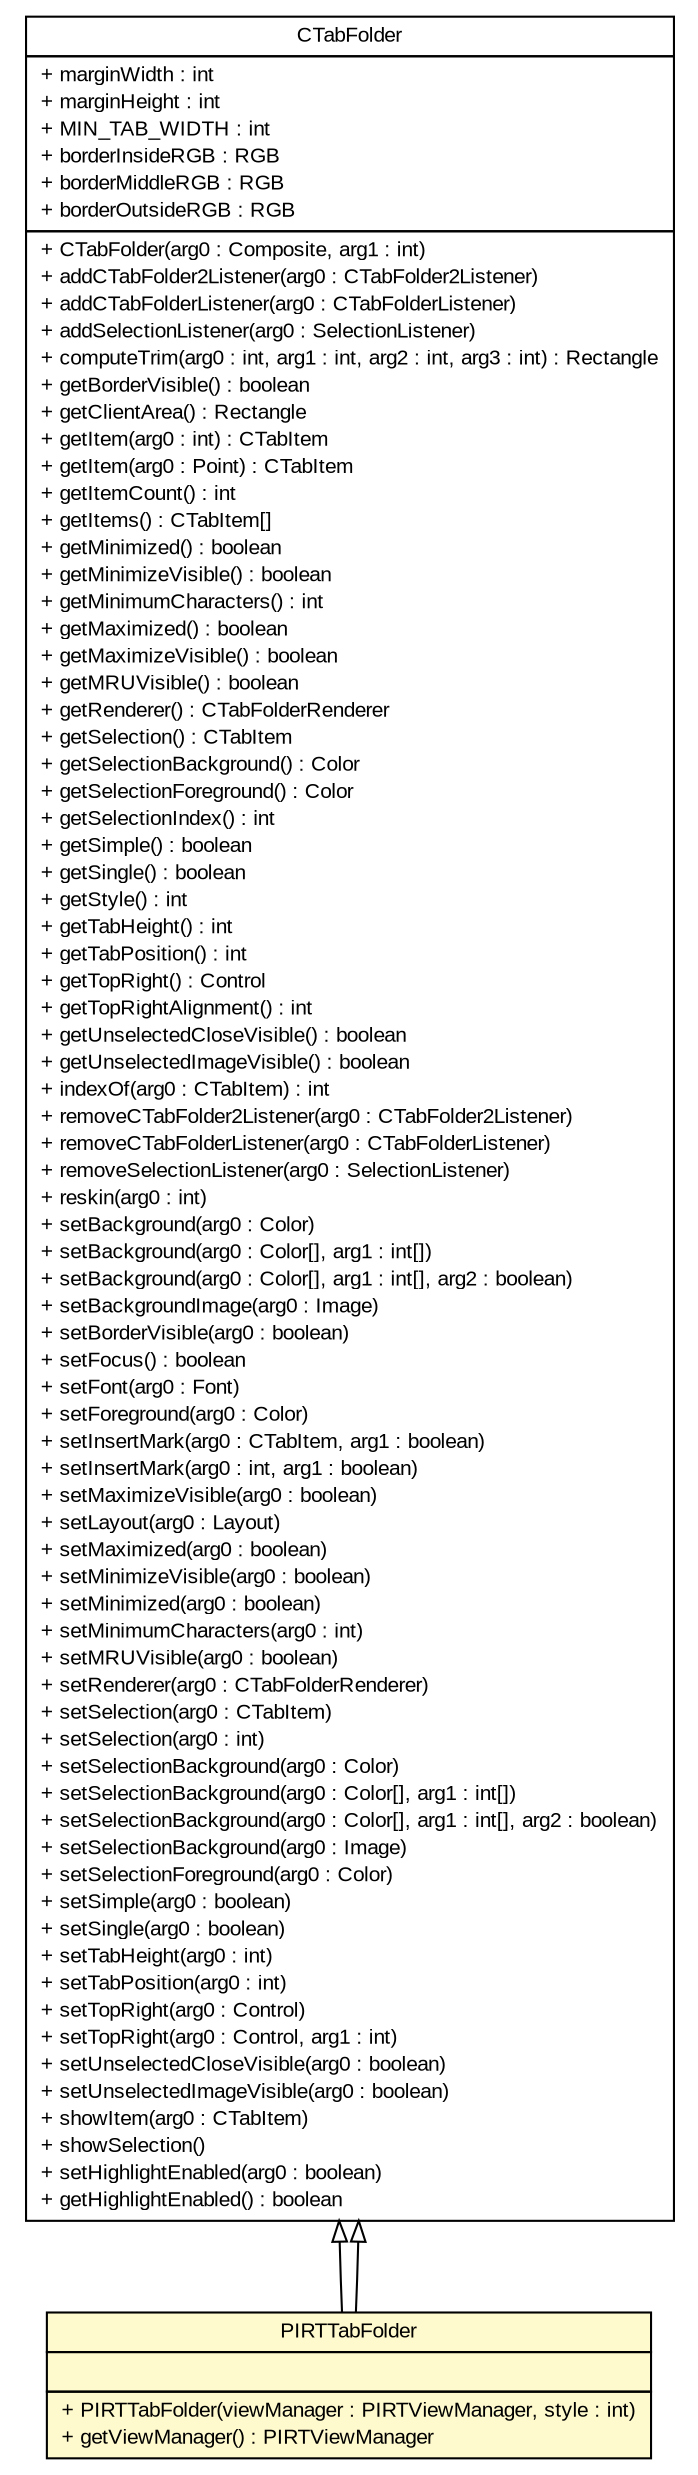 #!/usr/local/bin/dot
#
# Class diagram 
# Generated by UMLGraph version R5_6-24-gf6e263 (http://www.umlgraph.org/)
#

digraph G {
	edge [fontname="arial",fontsize=10,labelfontname="arial",labelfontsize=10];
	node [fontname="arial",fontsize=10,shape=plaintext];
	nodesep=0.25;
	ranksep=0.5;
	// gov.sandia.cf.parts.ui.pirt.PIRTTabFolder
	c347156 [label=<<table title="gov.sandia.cf.parts.ui.pirt.PIRTTabFolder" border="0" cellborder="1" cellspacing="0" cellpadding="2" port="p" bgcolor="lemonChiffon" href="./PIRTTabFolder.html">
		<tr><td><table border="0" cellspacing="0" cellpadding="1">
<tr><td align="center" balign="center"> PIRTTabFolder </td></tr>
		</table></td></tr>
		<tr><td><table border="0" cellspacing="0" cellpadding="1">
<tr><td align="left" balign="left">  </td></tr>
		</table></td></tr>
		<tr><td><table border="0" cellspacing="0" cellpadding="1">
<tr><td align="left" balign="left"> + PIRTTabFolder(viewManager : PIRTViewManager, style : int) </td></tr>
<tr><td align="left" balign="left"> + getViewManager() : PIRTViewManager </td></tr>
		</table></td></tr>
		</table>>, URL="./PIRTTabFolder.html", fontname="arial", fontcolor="black", fontsize=10.0];
	//gov.sandia.cf.parts.ui.pirt.PIRTTabFolder extends org.eclipse.swt.custom.CTabFolder
	c347271:p -> c347156:p [dir=back,arrowtail=empty];
	//gov.sandia.cf.parts.ui.pirt.PIRTTabFolder extends org.eclipse.swt.custom.CTabFolder
	c347271:p -> c347156:p [dir=back,arrowtail=empty];
	// org.eclipse.swt.custom.CTabFolder
	c347271 [label=<<table title="org.eclipse.swt.custom.CTabFolder" border="0" cellborder="1" cellspacing="0" cellpadding="2" port="p" href="http://java.sun.com/j2se/1.4.2/docs/api/org/eclipse/swt/custom/CTabFolder.html">
		<tr><td><table border="0" cellspacing="0" cellpadding="1">
<tr><td align="center" balign="center"> CTabFolder </td></tr>
		</table></td></tr>
		<tr><td><table border="0" cellspacing="0" cellpadding="1">
<tr><td align="left" balign="left"> + marginWidth : int </td></tr>
<tr><td align="left" balign="left"> + marginHeight : int </td></tr>
<tr><td align="left" balign="left"> + MIN_TAB_WIDTH : int </td></tr>
<tr><td align="left" balign="left"> + borderInsideRGB : RGB </td></tr>
<tr><td align="left" balign="left"> + borderMiddleRGB : RGB </td></tr>
<tr><td align="left" balign="left"> + borderOutsideRGB : RGB </td></tr>
		</table></td></tr>
		<tr><td><table border="0" cellspacing="0" cellpadding="1">
<tr><td align="left" balign="left"> + CTabFolder(arg0 : Composite, arg1 : int) </td></tr>
<tr><td align="left" balign="left"> + addCTabFolder2Listener(arg0 : CTabFolder2Listener) </td></tr>
<tr><td align="left" balign="left"> + addCTabFolderListener(arg0 : CTabFolderListener) </td></tr>
<tr><td align="left" balign="left"> + addSelectionListener(arg0 : SelectionListener) </td></tr>
<tr><td align="left" balign="left"> + computeTrim(arg0 : int, arg1 : int, arg2 : int, arg3 : int) : Rectangle </td></tr>
<tr><td align="left" balign="left"> + getBorderVisible() : boolean </td></tr>
<tr><td align="left" balign="left"> + getClientArea() : Rectangle </td></tr>
<tr><td align="left" balign="left"> + getItem(arg0 : int) : CTabItem </td></tr>
<tr><td align="left" balign="left"> + getItem(arg0 : Point) : CTabItem </td></tr>
<tr><td align="left" balign="left"> + getItemCount() : int </td></tr>
<tr><td align="left" balign="left"> + getItems() : CTabItem[] </td></tr>
<tr><td align="left" balign="left"> + getMinimized() : boolean </td></tr>
<tr><td align="left" balign="left"> + getMinimizeVisible() : boolean </td></tr>
<tr><td align="left" balign="left"> + getMinimumCharacters() : int </td></tr>
<tr><td align="left" balign="left"> + getMaximized() : boolean </td></tr>
<tr><td align="left" balign="left"> + getMaximizeVisible() : boolean </td></tr>
<tr><td align="left" balign="left"> + getMRUVisible() : boolean </td></tr>
<tr><td align="left" balign="left"> + getRenderer() : CTabFolderRenderer </td></tr>
<tr><td align="left" balign="left"> + getSelection() : CTabItem </td></tr>
<tr><td align="left" balign="left"> + getSelectionBackground() : Color </td></tr>
<tr><td align="left" balign="left"> + getSelectionForeground() : Color </td></tr>
<tr><td align="left" balign="left"> + getSelectionIndex() : int </td></tr>
<tr><td align="left" balign="left"> + getSimple() : boolean </td></tr>
<tr><td align="left" balign="left"> + getSingle() : boolean </td></tr>
<tr><td align="left" balign="left"> + getStyle() : int </td></tr>
<tr><td align="left" balign="left"> + getTabHeight() : int </td></tr>
<tr><td align="left" balign="left"> + getTabPosition() : int </td></tr>
<tr><td align="left" balign="left"> + getTopRight() : Control </td></tr>
<tr><td align="left" balign="left"> + getTopRightAlignment() : int </td></tr>
<tr><td align="left" balign="left"> + getUnselectedCloseVisible() : boolean </td></tr>
<tr><td align="left" balign="left"> + getUnselectedImageVisible() : boolean </td></tr>
<tr><td align="left" balign="left"> + indexOf(arg0 : CTabItem) : int </td></tr>
<tr><td align="left" balign="left"> + removeCTabFolder2Listener(arg0 : CTabFolder2Listener) </td></tr>
<tr><td align="left" balign="left"> + removeCTabFolderListener(arg0 : CTabFolderListener) </td></tr>
<tr><td align="left" balign="left"> + removeSelectionListener(arg0 : SelectionListener) </td></tr>
<tr><td align="left" balign="left"> + reskin(arg0 : int) </td></tr>
<tr><td align="left" balign="left"> + setBackground(arg0 : Color) </td></tr>
<tr><td align="left" balign="left"> + setBackground(arg0 : Color[], arg1 : int[]) </td></tr>
<tr><td align="left" balign="left"> + setBackground(arg0 : Color[], arg1 : int[], arg2 : boolean) </td></tr>
<tr><td align="left" balign="left"> + setBackgroundImage(arg0 : Image) </td></tr>
<tr><td align="left" balign="left"> + setBorderVisible(arg0 : boolean) </td></tr>
<tr><td align="left" balign="left"> + setFocus() : boolean </td></tr>
<tr><td align="left" balign="left"> + setFont(arg0 : Font) </td></tr>
<tr><td align="left" balign="left"> + setForeground(arg0 : Color) </td></tr>
<tr><td align="left" balign="left"> + setInsertMark(arg0 : CTabItem, arg1 : boolean) </td></tr>
<tr><td align="left" balign="left"> + setInsertMark(arg0 : int, arg1 : boolean) </td></tr>
<tr><td align="left" balign="left"> + setMaximizeVisible(arg0 : boolean) </td></tr>
<tr><td align="left" balign="left"> + setLayout(arg0 : Layout) </td></tr>
<tr><td align="left" balign="left"> + setMaximized(arg0 : boolean) </td></tr>
<tr><td align="left" balign="left"> + setMinimizeVisible(arg0 : boolean) </td></tr>
<tr><td align="left" balign="left"> + setMinimized(arg0 : boolean) </td></tr>
<tr><td align="left" balign="left"> + setMinimumCharacters(arg0 : int) </td></tr>
<tr><td align="left" balign="left"> + setMRUVisible(arg0 : boolean) </td></tr>
<tr><td align="left" balign="left"> + setRenderer(arg0 : CTabFolderRenderer) </td></tr>
<tr><td align="left" balign="left"> + setSelection(arg0 : CTabItem) </td></tr>
<tr><td align="left" balign="left"> + setSelection(arg0 : int) </td></tr>
<tr><td align="left" balign="left"> + setSelectionBackground(arg0 : Color) </td></tr>
<tr><td align="left" balign="left"> + setSelectionBackground(arg0 : Color[], arg1 : int[]) </td></tr>
<tr><td align="left" balign="left"> + setSelectionBackground(arg0 : Color[], arg1 : int[], arg2 : boolean) </td></tr>
<tr><td align="left" balign="left"> + setSelectionBackground(arg0 : Image) </td></tr>
<tr><td align="left" balign="left"> + setSelectionForeground(arg0 : Color) </td></tr>
<tr><td align="left" balign="left"> + setSimple(arg0 : boolean) </td></tr>
<tr><td align="left" balign="left"> + setSingle(arg0 : boolean) </td></tr>
<tr><td align="left" balign="left"> + setTabHeight(arg0 : int) </td></tr>
<tr><td align="left" balign="left"> + setTabPosition(arg0 : int) </td></tr>
<tr><td align="left" balign="left"> + setTopRight(arg0 : Control) </td></tr>
<tr><td align="left" balign="left"> + setTopRight(arg0 : Control, arg1 : int) </td></tr>
<tr><td align="left" balign="left"> + setUnselectedCloseVisible(arg0 : boolean) </td></tr>
<tr><td align="left" balign="left"> + setUnselectedImageVisible(arg0 : boolean) </td></tr>
<tr><td align="left" balign="left"> + showItem(arg0 : CTabItem) </td></tr>
<tr><td align="left" balign="left"> + showSelection() </td></tr>
<tr><td align="left" balign="left"> + setHighlightEnabled(arg0 : boolean) </td></tr>
<tr><td align="left" balign="left"> + getHighlightEnabled() : boolean </td></tr>
		</table></td></tr>
		</table>>, URL="http://java.sun.com/j2se/1.4.2/docs/api/org/eclipse/swt/custom/CTabFolder.html", fontname="arial", fontcolor="black", fontsize=10.0];
}

